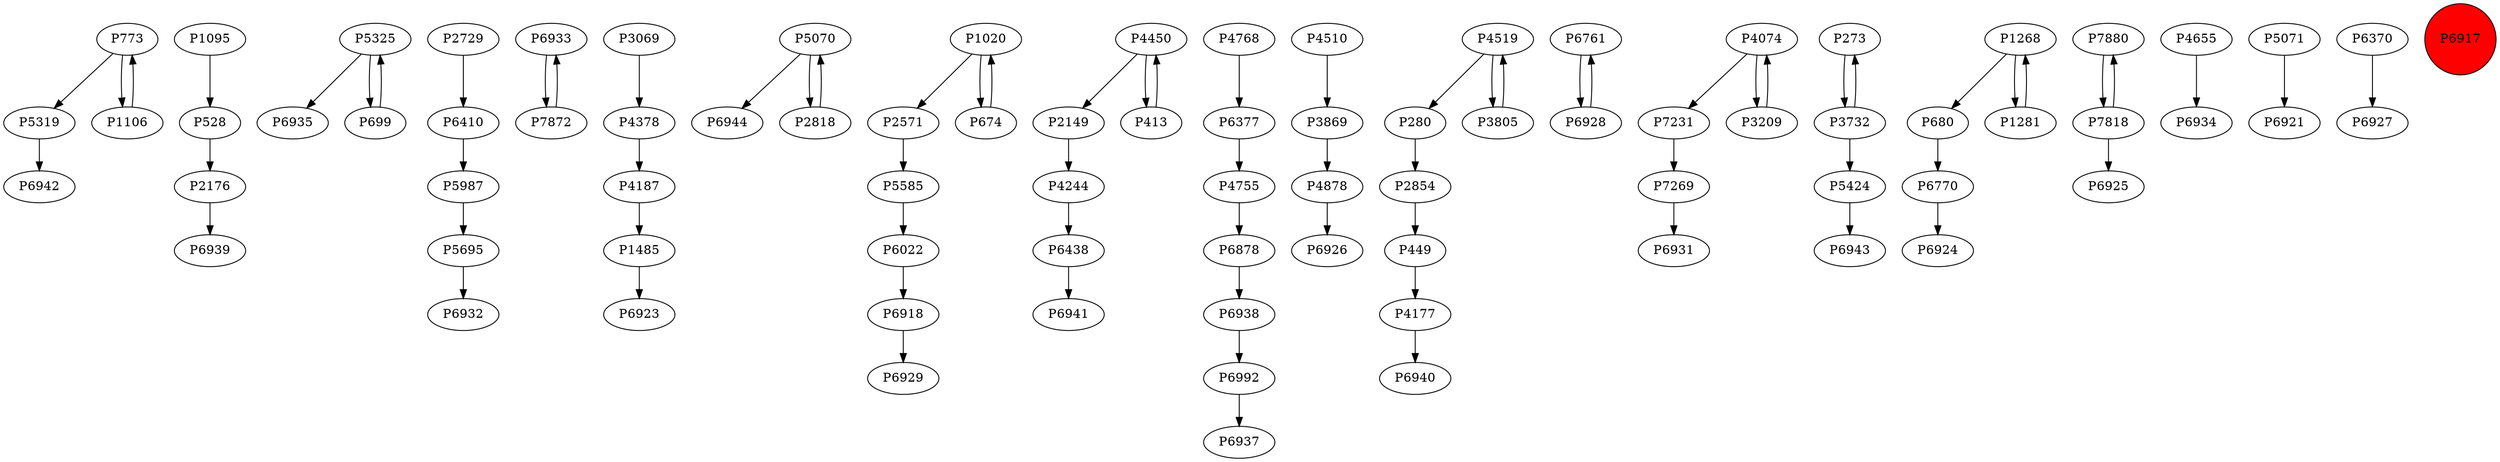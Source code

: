 digraph {
	P5319 -> P6942
	P1095 -> P528
	P5325 -> P6935
	P5695 -> P6932
	P6933 -> P7872
	P3069 -> P4378
	P5070 -> P6944
	P2571 -> P5585
	P6438 -> P6941
	P773 -> P5319
	P5325 -> P699
	P5987 -> P5695
	P4755 -> P6878
	P4878 -> P6926
	P4177 -> P6940
	P7872 -> P6933
	P528 -> P2176
	P5070 -> P2818
	P2818 -> P5070
	P6761 -> P6928
	P4519 -> P280
	P7231 -> P7269
	P4378 -> P4187
	P273 -> P3732
	P4450 -> P2149
	P413 -> P4450
	P1268 -> P680
	P6992 -> P6937
	P6918 -> P6929
	P7880 -> P7818
	P2854 -> P449
	P3732 -> P273
	P1281 -> P1268
	P2176 -> P6939
	P773 -> P1106
	P7818 -> P7880
	P7818 -> P6925
	P4510 -> P3869
	P699 -> P5325
	P4655 -> P6934
	P2729 -> P6410
	P2149 -> P4244
	P4519 -> P3805
	P4074 -> P7231
	P3869 -> P4878
	P6770 -> P6924
	P3805 -> P4519
	P6410 -> P5987
	P6878 -> P6938
	P6938 -> P6992
	P5071 -> P6921
	P7269 -> P6931
	P6370 -> P6927
	P6928 -> P6761
	P5585 -> P6022
	P6377 -> P4755
	P3732 -> P5424
	P1020 -> P2571
	P1268 -> P1281
	P280 -> P2854
	P1106 -> P773
	P3209 -> P4074
	P674 -> P1020
	P680 -> P6770
	P5424 -> P6943
	P1020 -> P674
	P449 -> P4177
	P4768 -> P6377
	P4187 -> P1485
	P4450 -> P413
	P4244 -> P6438
	P4074 -> P3209
	P6022 -> P6918
	P1485 -> P6923
	P6917 [shape=circle]
	P6917 [style=filled]
	P6917 [fillcolor=red]
}